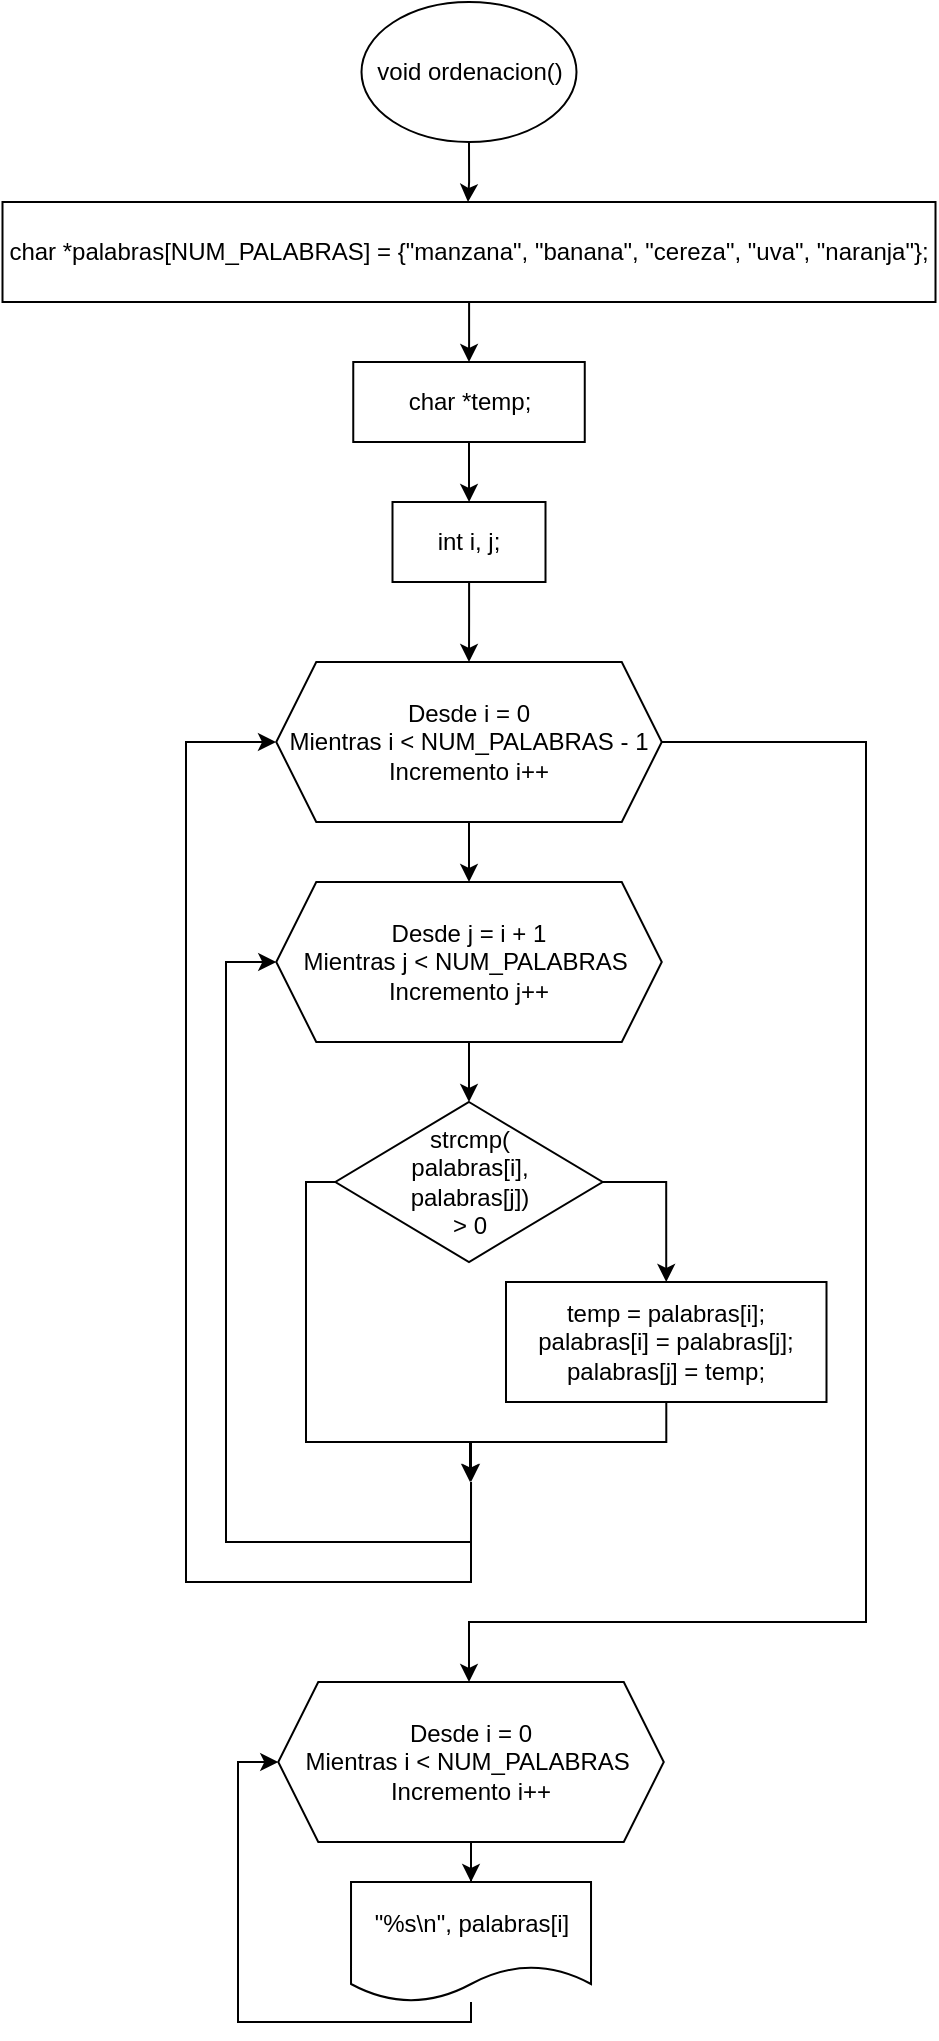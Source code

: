 <mxfile version="22.0.8" type="device">
  <diagram name="Página-1" id="wY6uZcT8hMfS2q6cgCWG">
    <mxGraphModel dx="1687" dy="944" grid="1" gridSize="10" guides="1" tooltips="1" connect="1" arrows="1" fold="1" page="1" pageScale="1" pageWidth="827" pageHeight="1169" math="0" shadow="0">
      <root>
        <mxCell id="0" />
        <mxCell id="1" parent="0" />
        <mxCell id="btgjlnelvWsudcuo9mZK-2" style="edgeStyle=orthogonalEdgeStyle;rounded=0;orthogonalLoop=1;jettySize=auto;html=1;entryX=0.5;entryY=0;entryDx=0;entryDy=0;" edge="1" parent="1" source="btgjlnelvWsudcuo9mZK-3">
          <mxGeometry relative="1" as="geometry">
            <mxPoint x="291" y="180" as="targetPoint" />
          </mxGeometry>
        </mxCell>
        <mxCell id="btgjlnelvWsudcuo9mZK-3" value="void ordenacion()" style="ellipse;whiteSpace=wrap;html=1;" vertex="1" parent="1">
          <mxGeometry x="237.75" y="80" width="107.5" height="70" as="geometry" />
        </mxCell>
        <mxCell id="btgjlnelvWsudcuo9mZK-54" value="" style="edgeStyle=orthogonalEdgeStyle;rounded=0;orthogonalLoop=1;jettySize=auto;html=1;" edge="1" parent="1" source="btgjlnelvWsudcuo9mZK-7" target="btgjlnelvWsudcuo9mZK-53">
          <mxGeometry relative="1" as="geometry" />
        </mxCell>
        <mxCell id="btgjlnelvWsudcuo9mZK-7" value="char *palabras[NUM_PALABRAS] = {&quot;manzana&quot;, &quot;banana&quot;, &quot;cereza&quot;, &quot;uva&quot;, &quot;naranja&quot;};" style="rounded=0;whiteSpace=wrap;html=1;" vertex="1" parent="1">
          <mxGeometry x="58.25" y="180" width="466.5" height="50" as="geometry" />
        </mxCell>
        <mxCell id="btgjlnelvWsudcuo9mZK-56" value="" style="edgeStyle=orthogonalEdgeStyle;rounded=0;orthogonalLoop=1;jettySize=auto;html=1;" edge="1" parent="1" source="btgjlnelvWsudcuo9mZK-53" target="btgjlnelvWsudcuo9mZK-55">
          <mxGeometry relative="1" as="geometry" />
        </mxCell>
        <mxCell id="btgjlnelvWsudcuo9mZK-53" value="char *temp;" style="rounded=0;whiteSpace=wrap;html=1;" vertex="1" parent="1">
          <mxGeometry x="233.63" y="260" width="115.75" height="40" as="geometry" />
        </mxCell>
        <mxCell id="btgjlnelvWsudcuo9mZK-58" value="" style="edgeStyle=orthogonalEdgeStyle;rounded=0;orthogonalLoop=1;jettySize=auto;html=1;" edge="1" parent="1" source="btgjlnelvWsudcuo9mZK-55" target="btgjlnelvWsudcuo9mZK-57">
          <mxGeometry relative="1" as="geometry" />
        </mxCell>
        <mxCell id="btgjlnelvWsudcuo9mZK-55" value="int i, j;" style="rounded=0;whiteSpace=wrap;html=1;" vertex="1" parent="1">
          <mxGeometry x="253.25" y="330" width="76.5" height="40" as="geometry" />
        </mxCell>
        <mxCell id="btgjlnelvWsudcuo9mZK-60" value="" style="edgeStyle=orthogonalEdgeStyle;rounded=0;orthogonalLoop=1;jettySize=auto;html=1;" edge="1" parent="1" source="btgjlnelvWsudcuo9mZK-57">
          <mxGeometry relative="1" as="geometry">
            <mxPoint x="291.514" y="520" as="targetPoint" />
          </mxGeometry>
        </mxCell>
        <mxCell id="btgjlnelvWsudcuo9mZK-75" style="edgeStyle=orthogonalEdgeStyle;rounded=0;orthogonalLoop=1;jettySize=auto;html=1;entryX=0.5;entryY=0;entryDx=0;entryDy=0;" edge="1" parent="1" source="btgjlnelvWsudcuo9mZK-57">
          <mxGeometry relative="1" as="geometry">
            <mxPoint x="291.505" y="920" as="targetPoint" />
            <Array as="points">
              <mxPoint x="490" y="450" />
              <mxPoint x="490" y="890" />
              <mxPoint x="292" y="890" />
            </Array>
          </mxGeometry>
        </mxCell>
        <mxCell id="btgjlnelvWsudcuo9mZK-57" value="Desde i = 0&lt;br&gt;Mientras i &amp;lt; NUM_PALABRAS - 1&lt;br&gt;Incremento i++" style="shape=hexagon;perimeter=hexagonPerimeter2;whiteSpace=wrap;html=1;fixedSize=1;" vertex="1" parent="1">
          <mxGeometry x="195.13" y="410" width="192.75" height="80" as="geometry" />
        </mxCell>
        <mxCell id="btgjlnelvWsudcuo9mZK-78" style="edgeStyle=orthogonalEdgeStyle;rounded=0;orthogonalLoop=1;jettySize=auto;html=1;entryX=0.5;entryY=0;entryDx=0;entryDy=0;" edge="1" parent="1" source="btgjlnelvWsudcuo9mZK-76" target="btgjlnelvWsudcuo9mZK-77">
          <mxGeometry relative="1" as="geometry" />
        </mxCell>
        <mxCell id="btgjlnelvWsudcuo9mZK-76" value="Desde j = i + 1&lt;br&gt;Mientras j &amp;lt; NUM_PALABRAS&amp;nbsp;&lt;br&gt;Incremento j++" style="shape=hexagon;perimeter=hexagonPerimeter2;whiteSpace=wrap;html=1;fixedSize=1;" vertex="1" parent="1">
          <mxGeometry x="195.13" y="520" width="192.75" height="80" as="geometry" />
        </mxCell>
        <mxCell id="btgjlnelvWsudcuo9mZK-85" style="edgeStyle=orthogonalEdgeStyle;rounded=0;orthogonalLoop=1;jettySize=auto;html=1;entryX=0.5;entryY=0;entryDx=0;entryDy=0;" edge="1" parent="1" source="btgjlnelvWsudcuo9mZK-77" target="btgjlnelvWsudcuo9mZK-81">
          <mxGeometry relative="1" as="geometry">
            <Array as="points">
              <mxPoint x="210" y="670" />
              <mxPoint x="210" y="800" />
              <mxPoint x="292" y="800" />
              <mxPoint x="292" y="820" />
            </Array>
          </mxGeometry>
        </mxCell>
        <mxCell id="btgjlnelvWsudcuo9mZK-86" style="edgeStyle=orthogonalEdgeStyle;rounded=0;orthogonalLoop=1;jettySize=auto;html=1;entryX=0.5;entryY=0;entryDx=0;entryDy=0;" edge="1" parent="1" source="btgjlnelvWsudcuo9mZK-77" target="btgjlnelvWsudcuo9mZK-79">
          <mxGeometry relative="1" as="geometry">
            <Array as="points">
              <mxPoint x="390" y="670" />
            </Array>
          </mxGeometry>
        </mxCell>
        <mxCell id="btgjlnelvWsudcuo9mZK-77" value="strcmp(&lt;br&gt;palabras[i],&lt;br&gt;palabras[j])&lt;br&gt;&amp;gt; 0" style="rhombus;whiteSpace=wrap;html=1;" vertex="1" parent="1">
          <mxGeometry x="224.69" y="630" width="133.62" height="80" as="geometry" />
        </mxCell>
        <mxCell id="btgjlnelvWsudcuo9mZK-84" style="edgeStyle=orthogonalEdgeStyle;rounded=0;orthogonalLoop=1;jettySize=auto;html=1;entryX=0.5;entryY=0;entryDx=0;entryDy=0;" edge="1" parent="1" source="btgjlnelvWsudcuo9mZK-79" target="btgjlnelvWsudcuo9mZK-81">
          <mxGeometry relative="1" as="geometry">
            <Array as="points">
              <mxPoint x="390" y="800" />
              <mxPoint x="292" y="800" />
            </Array>
          </mxGeometry>
        </mxCell>
        <mxCell id="btgjlnelvWsudcuo9mZK-79" value="&lt;div&gt;temp = palabras[i];&lt;/div&gt;&lt;div&gt;palabras[i] = palabras[j];&lt;/div&gt;&lt;div&gt;palabras[j] = temp;&lt;/div&gt;" style="rounded=0;whiteSpace=wrap;html=1;" vertex="1" parent="1">
          <mxGeometry x="310" y="720" width="160.25" height="60" as="geometry" />
        </mxCell>
        <mxCell id="btgjlnelvWsudcuo9mZK-87" style="edgeStyle=orthogonalEdgeStyle;rounded=0;orthogonalLoop=1;jettySize=auto;html=1;entryX=0;entryY=0.5;entryDx=0;entryDy=0;" edge="1" parent="1" source="btgjlnelvWsudcuo9mZK-81" target="btgjlnelvWsudcuo9mZK-76">
          <mxGeometry relative="1" as="geometry">
            <mxPoint x="210.0" y="810" as="targetPoint" />
            <Array as="points">
              <mxPoint x="292" y="850" />
              <mxPoint x="170" y="850" />
              <mxPoint x="170" y="560" />
            </Array>
          </mxGeometry>
        </mxCell>
        <mxCell id="btgjlnelvWsudcuo9mZK-81" value="" style="ellipse;whiteSpace=wrap;html=1;aspect=fixed;" vertex="1" parent="1">
          <mxGeometry x="292.51" y="820" as="geometry" />
        </mxCell>
        <mxCell id="btgjlnelvWsudcuo9mZK-88" style="edgeStyle=orthogonalEdgeStyle;rounded=0;orthogonalLoop=1;jettySize=auto;html=1;" edge="1" parent="1">
          <mxGeometry relative="1" as="geometry">
            <mxPoint x="195" y="450" as="targetPoint" />
            <mxPoint x="292.51" y="820" as="sourcePoint" />
            <Array as="points">
              <mxPoint x="293" y="870" />
              <mxPoint x="150" y="870" />
              <mxPoint x="150" y="450" />
            </Array>
          </mxGeometry>
        </mxCell>
        <mxCell id="btgjlnelvWsudcuo9mZK-92" style="edgeStyle=orthogonalEdgeStyle;rounded=0;orthogonalLoop=1;jettySize=auto;html=1;entryX=0.5;entryY=0;entryDx=0;entryDy=0;" edge="1" parent="1" source="btgjlnelvWsudcuo9mZK-89" target="btgjlnelvWsudcuo9mZK-90">
          <mxGeometry relative="1" as="geometry" />
        </mxCell>
        <mxCell id="btgjlnelvWsudcuo9mZK-89" value="Desde i = 0&lt;br&gt;Mientras i &amp;lt; NUM_PALABRAS&amp;nbsp;&lt;br&gt;Incremento i++" style="shape=hexagon;perimeter=hexagonPerimeter2;whiteSpace=wrap;html=1;fixedSize=1;" vertex="1" parent="1">
          <mxGeometry x="196.13" y="920" width="192.75" height="80" as="geometry" />
        </mxCell>
        <mxCell id="btgjlnelvWsudcuo9mZK-93" style="edgeStyle=orthogonalEdgeStyle;rounded=0;orthogonalLoop=1;jettySize=auto;html=1;entryX=0;entryY=0.5;entryDx=0;entryDy=0;" edge="1" parent="1" source="btgjlnelvWsudcuo9mZK-90" target="btgjlnelvWsudcuo9mZK-89">
          <mxGeometry relative="1" as="geometry">
            <Array as="points">
              <mxPoint x="293" y="1090" />
              <mxPoint x="176" y="1090" />
              <mxPoint x="176" y="960" />
            </Array>
          </mxGeometry>
        </mxCell>
        <mxCell id="btgjlnelvWsudcuo9mZK-90" value="&quot;%s\n&quot;, palabras[i]" style="shape=document;whiteSpace=wrap;html=1;boundedLbl=1;" vertex="1" parent="1">
          <mxGeometry x="232.51" y="1020" width="120" height="60" as="geometry" />
        </mxCell>
      </root>
    </mxGraphModel>
  </diagram>
</mxfile>
